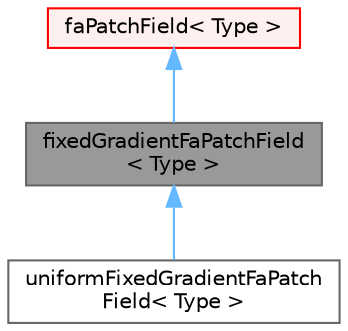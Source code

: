digraph "fixedGradientFaPatchField&lt; Type &gt;"
{
 // LATEX_PDF_SIZE
  bgcolor="transparent";
  edge [fontname=Helvetica,fontsize=10,labelfontname=Helvetica,labelfontsize=10];
  node [fontname=Helvetica,fontsize=10,shape=box,height=0.2,width=0.4];
  Node1 [id="Node000001",label="fixedGradientFaPatchField\l\< Type \>",height=0.2,width=0.4,color="gray40", fillcolor="grey60", style="filled", fontcolor="black",tooltip="This boundary condition supplies a fixed gradient condition, such that the patch values are calculate..."];
  Node2 -> Node1 [id="edge1_Node000001_Node000002",dir="back",color="steelblue1",style="solid",tooltip=" "];
  Node2 [id="Node000002",label="faPatchField\< Type \>",height=0.2,width=0.4,color="red", fillcolor="#FFF0F0", style="filled",URL="$classFoam_1_1faPatchField.html",tooltip="faPatchField<Type> abstract base class. This class gives a fat-interface to all derived classes cover..."];
  Node1 -> Node11 [id="edge2_Node000001_Node000011",dir="back",color="steelblue1",style="solid",tooltip=" "];
  Node11 [id="Node000011",label="uniformFixedGradientFaPatch\lField\< Type \>",height=0.2,width=0.4,color="gray40", fillcolor="white", style="filled",URL="$classFoam_1_1uniformFixedGradientFaPatchField.html",tooltip="This boundary condition provides a uniform fixed gradient condition."];
}
